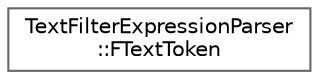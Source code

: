 digraph "Graphical Class Hierarchy"
{
 // INTERACTIVE_SVG=YES
 // LATEX_PDF_SIZE
  bgcolor="transparent";
  edge [fontname=Helvetica,fontsize=10,labelfontname=Helvetica,labelfontsize=10];
  node [fontname=Helvetica,fontsize=10,shape=box,height=0.2,width=0.4];
  rankdir="LR";
  Node0 [id="Node000000",label="TextFilterExpressionParser\l::FTextToken",height=0.2,width=0.4,color="grey40", fillcolor="white", style="filled",URL="$d9/d61/classTextFilterExpressionParser_1_1FTextToken.html",tooltip=" "];
}
